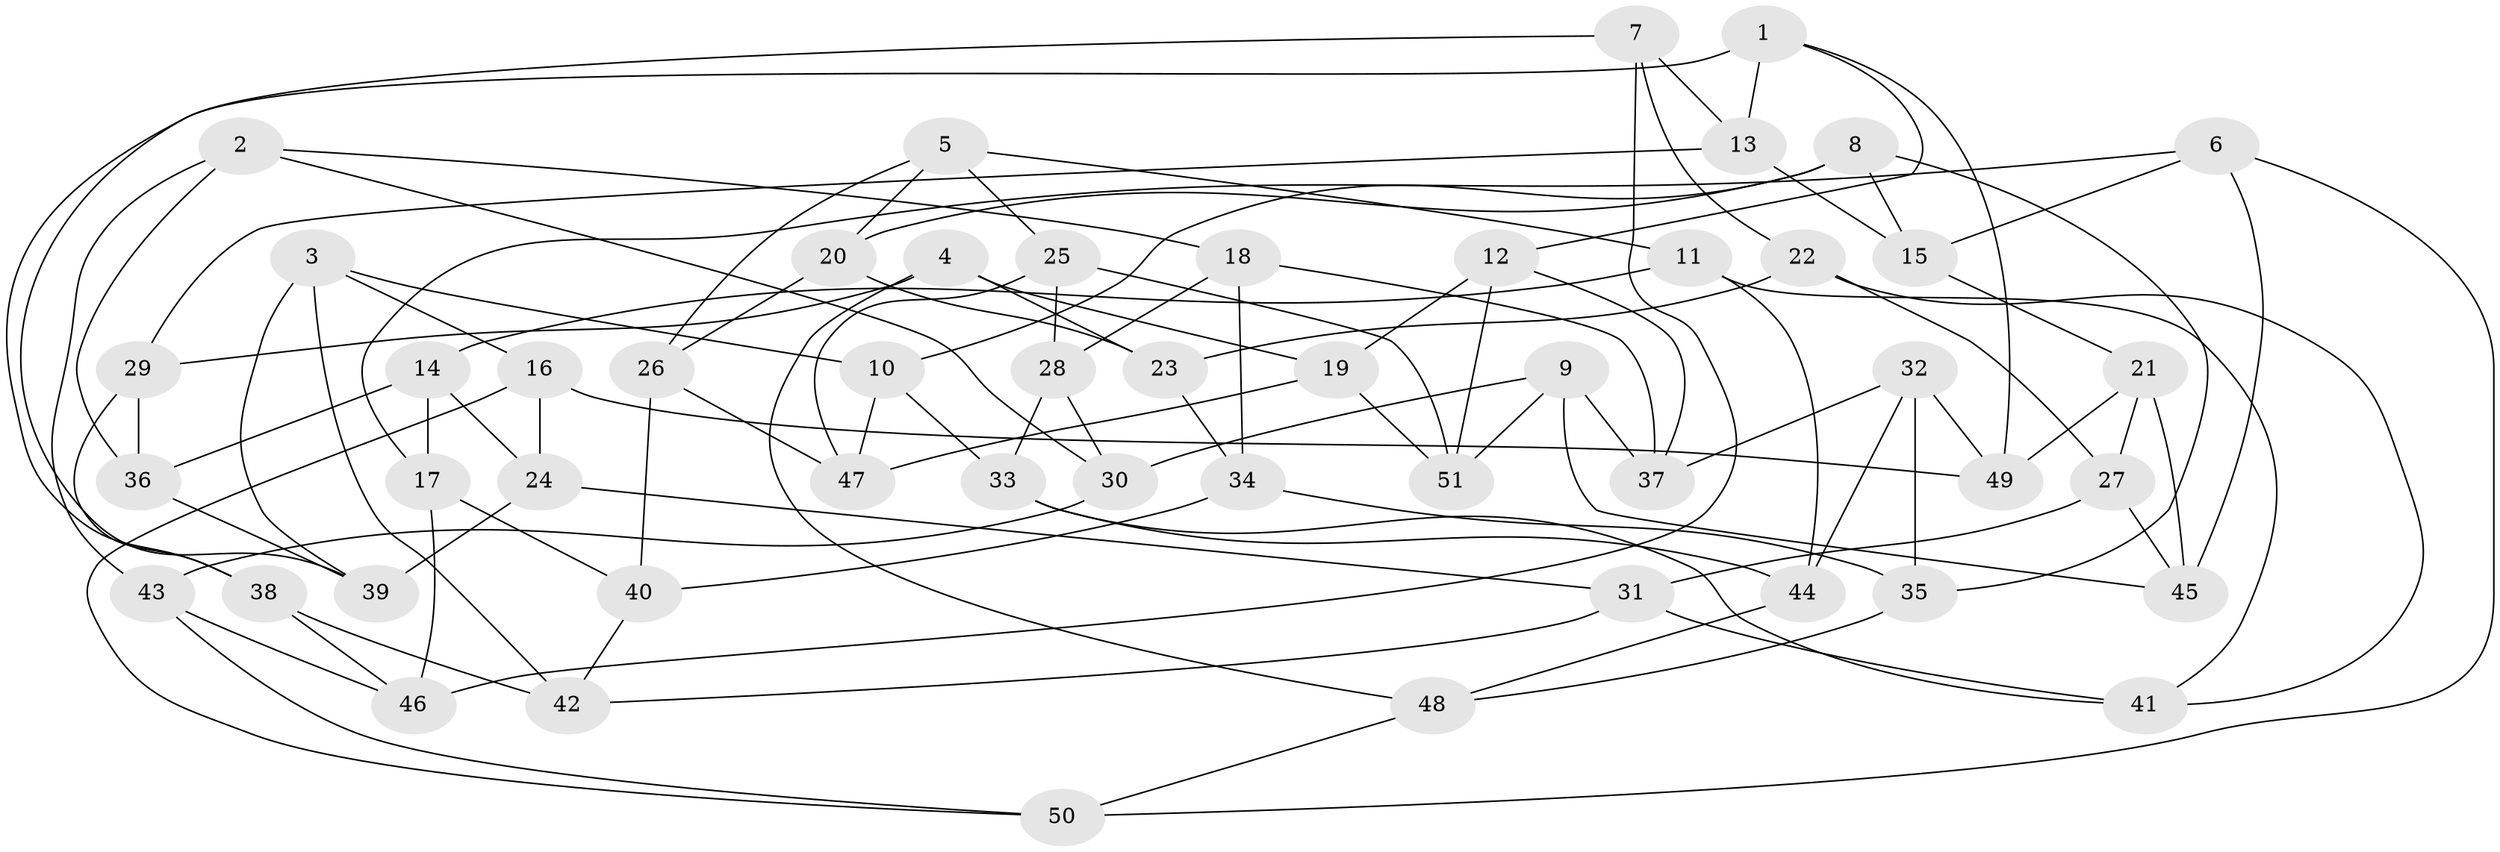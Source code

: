 // Generated by graph-tools (version 1.1) at 2025/02/03/09/25 03:02:59]
// undirected, 51 vertices, 102 edges
graph export_dot {
graph [start="1"]
  node [color=gray90,style=filled];
  1;
  2;
  3;
  4;
  5;
  6;
  7;
  8;
  9;
  10;
  11;
  12;
  13;
  14;
  15;
  16;
  17;
  18;
  19;
  20;
  21;
  22;
  23;
  24;
  25;
  26;
  27;
  28;
  29;
  30;
  31;
  32;
  33;
  34;
  35;
  36;
  37;
  38;
  39;
  40;
  41;
  42;
  43;
  44;
  45;
  46;
  47;
  48;
  49;
  50;
  51;
  1 -- 49;
  1 -- 12;
  1 -- 13;
  1 -- 38;
  2 -- 43;
  2 -- 18;
  2 -- 30;
  2 -- 36;
  3 -- 42;
  3 -- 16;
  3 -- 10;
  3 -- 39;
  4 -- 19;
  4 -- 23;
  4 -- 29;
  4 -- 48;
  5 -- 11;
  5 -- 26;
  5 -- 25;
  5 -- 20;
  6 -- 17;
  6 -- 50;
  6 -- 15;
  6 -- 45;
  7 -- 46;
  7 -- 39;
  7 -- 13;
  7 -- 22;
  8 -- 10;
  8 -- 35;
  8 -- 20;
  8 -- 15;
  9 -- 45;
  9 -- 30;
  9 -- 51;
  9 -- 37;
  10 -- 33;
  10 -- 47;
  11 -- 14;
  11 -- 44;
  11 -- 41;
  12 -- 37;
  12 -- 51;
  12 -- 19;
  13 -- 15;
  13 -- 29;
  14 -- 36;
  14 -- 17;
  14 -- 24;
  15 -- 21;
  16 -- 49;
  16 -- 24;
  16 -- 50;
  17 -- 40;
  17 -- 46;
  18 -- 37;
  18 -- 34;
  18 -- 28;
  19 -- 51;
  19 -- 47;
  20 -- 23;
  20 -- 26;
  21 -- 45;
  21 -- 49;
  21 -- 27;
  22 -- 27;
  22 -- 41;
  22 -- 23;
  23 -- 34;
  24 -- 39;
  24 -- 31;
  25 -- 47;
  25 -- 28;
  25 -- 51;
  26 -- 47;
  26 -- 40;
  27 -- 31;
  27 -- 45;
  28 -- 30;
  28 -- 33;
  29 -- 36;
  29 -- 38;
  30 -- 43;
  31 -- 41;
  31 -- 42;
  32 -- 35;
  32 -- 37;
  32 -- 44;
  32 -- 49;
  33 -- 41;
  33 -- 44;
  34 -- 40;
  34 -- 35;
  35 -- 48;
  36 -- 39;
  38 -- 42;
  38 -- 46;
  40 -- 42;
  43 -- 50;
  43 -- 46;
  44 -- 48;
  48 -- 50;
}
